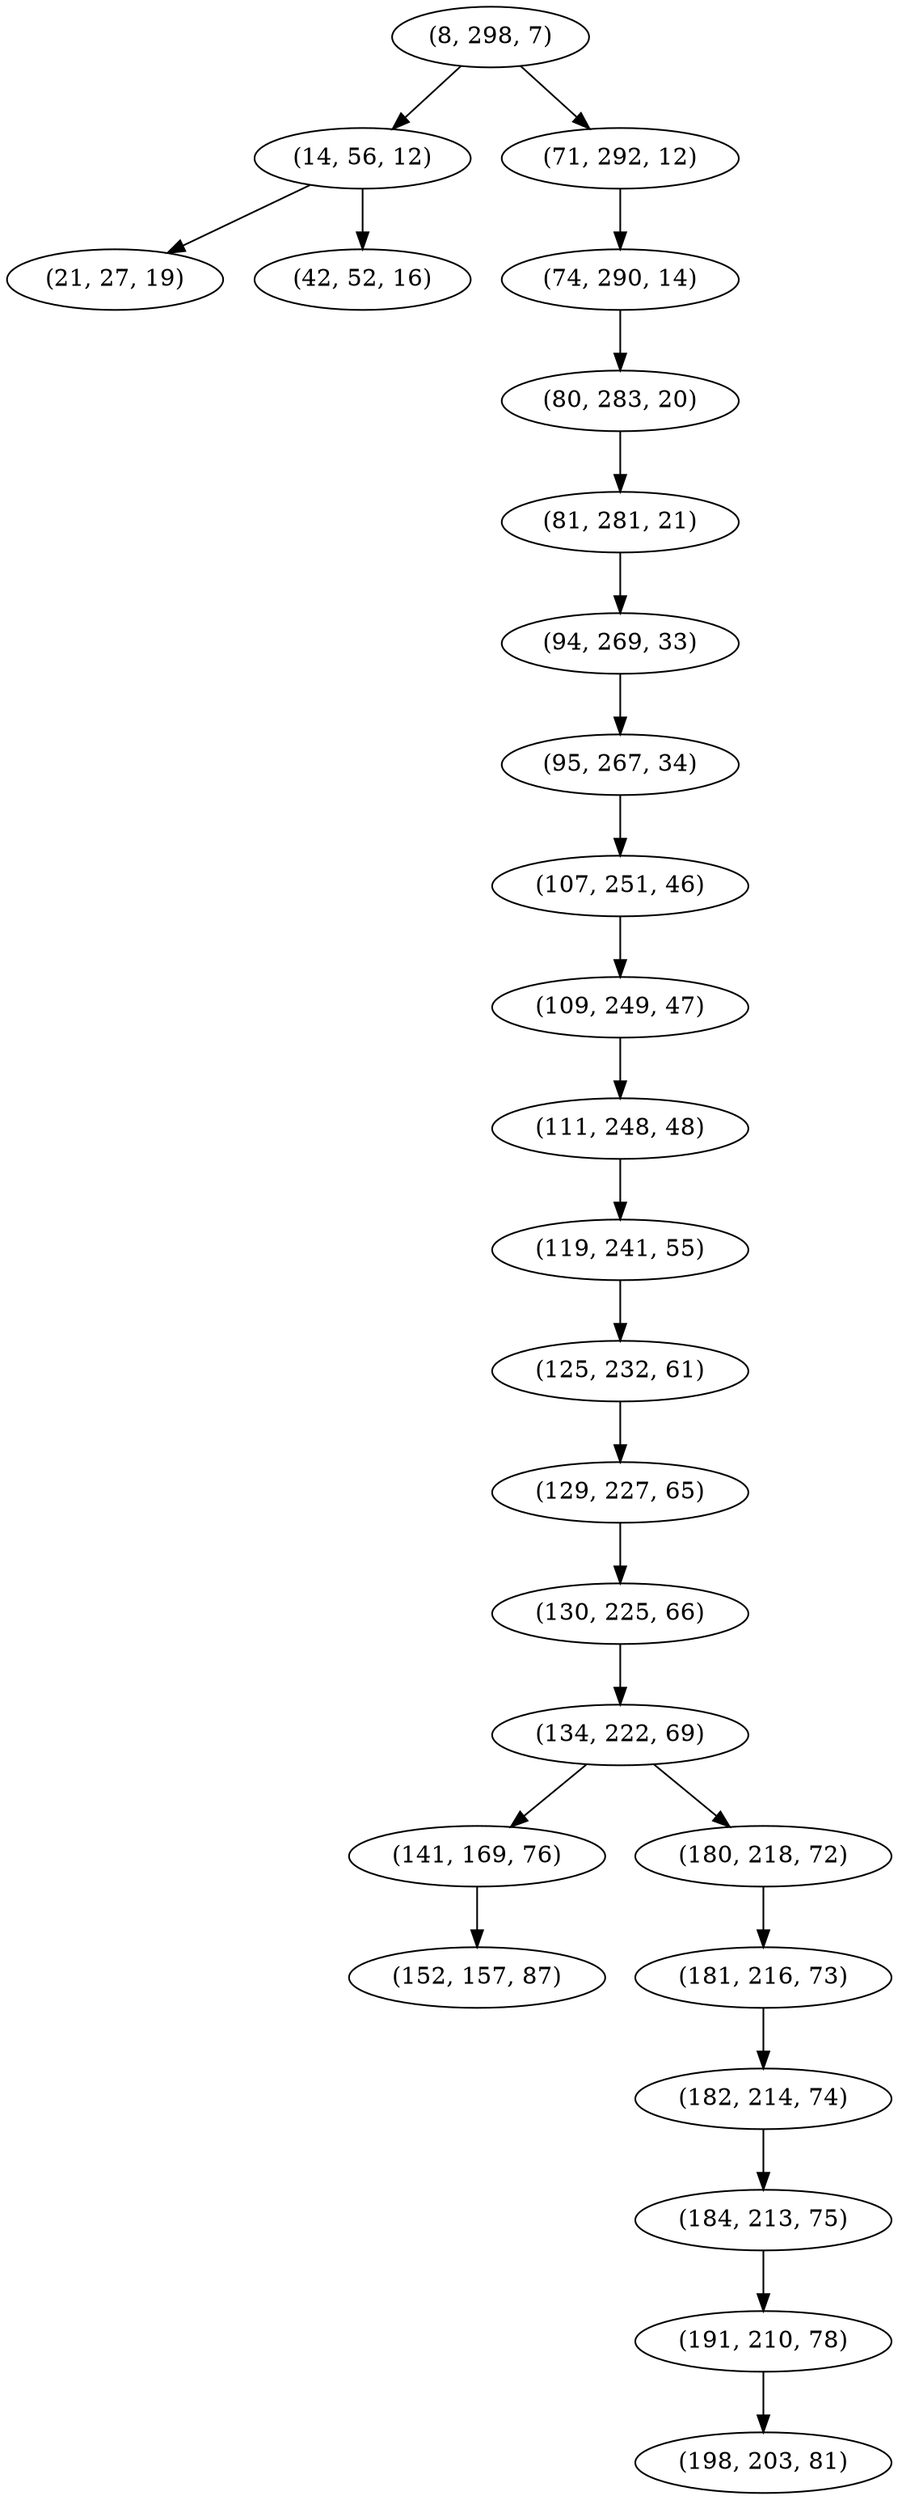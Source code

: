 digraph tree {
    "(8, 298, 7)";
    "(14, 56, 12)";
    "(21, 27, 19)";
    "(42, 52, 16)";
    "(71, 292, 12)";
    "(74, 290, 14)";
    "(80, 283, 20)";
    "(81, 281, 21)";
    "(94, 269, 33)";
    "(95, 267, 34)";
    "(107, 251, 46)";
    "(109, 249, 47)";
    "(111, 248, 48)";
    "(119, 241, 55)";
    "(125, 232, 61)";
    "(129, 227, 65)";
    "(130, 225, 66)";
    "(134, 222, 69)";
    "(141, 169, 76)";
    "(152, 157, 87)";
    "(180, 218, 72)";
    "(181, 216, 73)";
    "(182, 214, 74)";
    "(184, 213, 75)";
    "(191, 210, 78)";
    "(198, 203, 81)";
    "(8, 298, 7)" -> "(14, 56, 12)";
    "(8, 298, 7)" -> "(71, 292, 12)";
    "(14, 56, 12)" -> "(21, 27, 19)";
    "(14, 56, 12)" -> "(42, 52, 16)";
    "(71, 292, 12)" -> "(74, 290, 14)";
    "(74, 290, 14)" -> "(80, 283, 20)";
    "(80, 283, 20)" -> "(81, 281, 21)";
    "(81, 281, 21)" -> "(94, 269, 33)";
    "(94, 269, 33)" -> "(95, 267, 34)";
    "(95, 267, 34)" -> "(107, 251, 46)";
    "(107, 251, 46)" -> "(109, 249, 47)";
    "(109, 249, 47)" -> "(111, 248, 48)";
    "(111, 248, 48)" -> "(119, 241, 55)";
    "(119, 241, 55)" -> "(125, 232, 61)";
    "(125, 232, 61)" -> "(129, 227, 65)";
    "(129, 227, 65)" -> "(130, 225, 66)";
    "(130, 225, 66)" -> "(134, 222, 69)";
    "(134, 222, 69)" -> "(141, 169, 76)";
    "(134, 222, 69)" -> "(180, 218, 72)";
    "(141, 169, 76)" -> "(152, 157, 87)";
    "(180, 218, 72)" -> "(181, 216, 73)";
    "(181, 216, 73)" -> "(182, 214, 74)";
    "(182, 214, 74)" -> "(184, 213, 75)";
    "(184, 213, 75)" -> "(191, 210, 78)";
    "(191, 210, 78)" -> "(198, 203, 81)";
}
